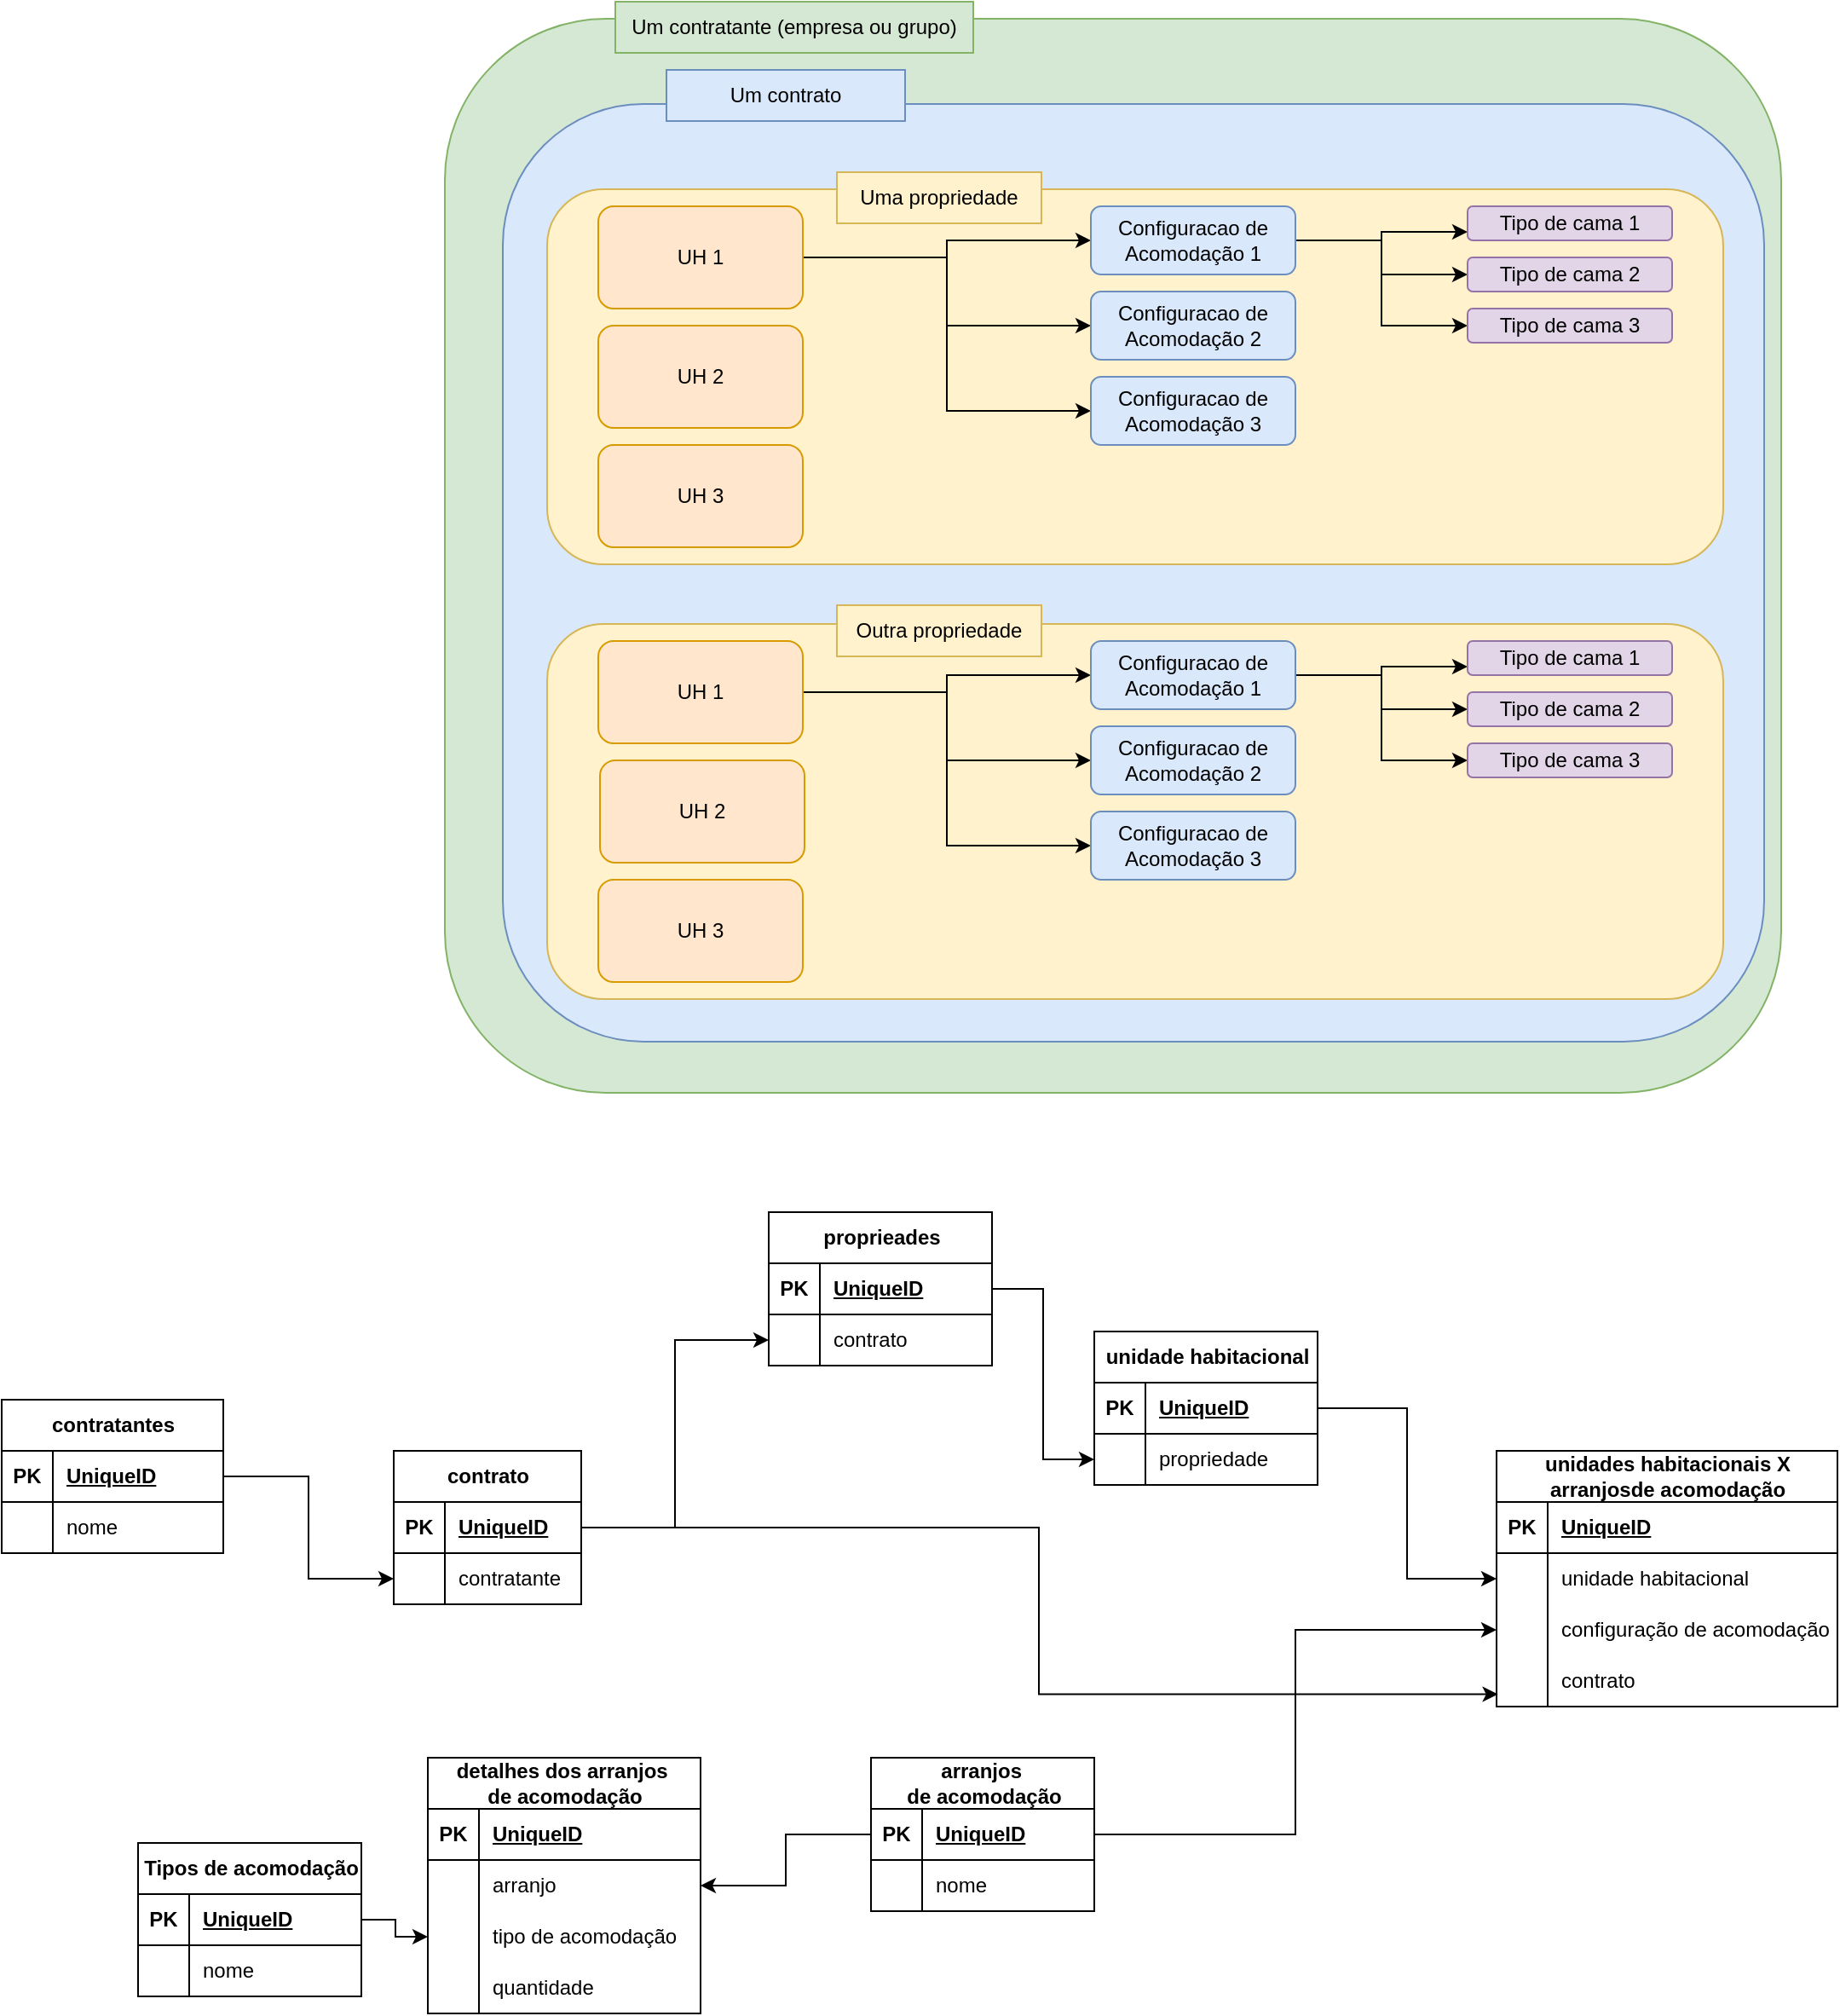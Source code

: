 <mxfile version="24.7.8">
  <diagram name="Página-1" id="bzNBxCzF1qFJ-Q7jRz6z">
    <mxGraphModel dx="2117" dy="691" grid="1" gridSize="10" guides="1" tooltips="1" connect="1" arrows="1" fold="1" page="1" pageScale="1" pageWidth="827" pageHeight="1169" math="0" shadow="0">
      <root>
        <mxCell id="0" />
        <mxCell id="1" parent="0" />
        <mxCell id="Z4XfltfonYbvwZVMahgY-47" value="" style="rounded=1;whiteSpace=wrap;html=1;fillColor=#d5e8d4;strokeColor=#82b366;" parent="1" vertex="1">
          <mxGeometry x="30" y="70" width="784" height="630" as="geometry" />
        </mxCell>
        <mxCell id="Z4XfltfonYbvwZVMahgY-44" value="" style="rounded=1;whiteSpace=wrap;html=1;fillColor=#dae8fc;strokeColor=#6c8ebf;" parent="1" vertex="1">
          <mxGeometry x="64" y="120" width="740" height="550" as="geometry" />
        </mxCell>
        <mxCell id="Z4XfltfonYbvwZVMahgY-8" value="" style="rounded=1;whiteSpace=wrap;html=1;fillColor=#fff2cc;strokeColor=#d6b656;" parent="1" vertex="1">
          <mxGeometry x="90" y="170" width="690" height="220" as="geometry" />
        </mxCell>
        <mxCell id="Z4XfltfonYbvwZVMahgY-5" value="Uma propriedade" style="text;html=1;align=center;verticalAlign=middle;whiteSpace=wrap;rounded=0;fillColor=#fff2cc;strokeColor=#d6b656;" parent="1" vertex="1">
          <mxGeometry x="260" y="160" width="120" height="30" as="geometry" />
        </mxCell>
        <mxCell id="Z4XfltfonYbvwZVMahgY-15" style="edgeStyle=orthogonalEdgeStyle;rounded=0;orthogonalLoop=1;jettySize=auto;html=1;" parent="1" source="Z4XfltfonYbvwZVMahgY-9" target="Z4XfltfonYbvwZVMahgY-12" edge="1">
          <mxGeometry relative="1" as="geometry" />
        </mxCell>
        <mxCell id="Z4XfltfonYbvwZVMahgY-17" style="edgeStyle=orthogonalEdgeStyle;rounded=0;orthogonalLoop=1;jettySize=auto;html=1;entryX=0;entryY=0.5;entryDx=0;entryDy=0;" parent="1" source="Z4XfltfonYbvwZVMahgY-9" target="Z4XfltfonYbvwZVMahgY-14" edge="1">
          <mxGeometry relative="1" as="geometry" />
        </mxCell>
        <mxCell id="Z4XfltfonYbvwZVMahgY-18" style="edgeStyle=orthogonalEdgeStyle;rounded=0;orthogonalLoop=1;jettySize=auto;html=1;entryX=0;entryY=0.5;entryDx=0;entryDy=0;" parent="1" source="Z4XfltfonYbvwZVMahgY-9" target="Z4XfltfonYbvwZVMahgY-13" edge="1">
          <mxGeometry relative="1" as="geometry" />
        </mxCell>
        <mxCell id="Z4XfltfonYbvwZVMahgY-9" value="UH 1" style="rounded=1;whiteSpace=wrap;html=1;fillColor=#ffe6cc;strokeColor=#d79b00;" parent="1" vertex="1">
          <mxGeometry x="120" y="180" width="120" height="60" as="geometry" />
        </mxCell>
        <mxCell id="Z4XfltfonYbvwZVMahgY-10" value="UH 2" style="rounded=1;whiteSpace=wrap;html=1;fillColor=#ffe6cc;strokeColor=#d79b00;" parent="1" vertex="1">
          <mxGeometry x="120" y="250" width="120" height="60" as="geometry" />
        </mxCell>
        <mxCell id="Z4XfltfonYbvwZVMahgY-11" value="UH 3" style="rounded=1;whiteSpace=wrap;html=1;fillColor=#ffe6cc;strokeColor=#d79b00;" parent="1" vertex="1">
          <mxGeometry x="120" y="320" width="120" height="60" as="geometry" />
        </mxCell>
        <mxCell id="Z4XfltfonYbvwZVMahgY-23" style="edgeStyle=orthogonalEdgeStyle;rounded=0;orthogonalLoop=1;jettySize=auto;html=1;entryX=0;entryY=0.75;entryDx=0;entryDy=0;" parent="1" source="Z4XfltfonYbvwZVMahgY-12" target="Z4XfltfonYbvwZVMahgY-19" edge="1">
          <mxGeometry relative="1" as="geometry" />
        </mxCell>
        <mxCell id="Z4XfltfonYbvwZVMahgY-24" style="edgeStyle=orthogonalEdgeStyle;rounded=0;orthogonalLoop=1;jettySize=auto;html=1;" parent="1" source="Z4XfltfonYbvwZVMahgY-12" target="Z4XfltfonYbvwZVMahgY-20" edge="1">
          <mxGeometry relative="1" as="geometry" />
        </mxCell>
        <mxCell id="Z4XfltfonYbvwZVMahgY-25" style="edgeStyle=orthogonalEdgeStyle;rounded=0;orthogonalLoop=1;jettySize=auto;html=1;entryX=0;entryY=0.5;entryDx=0;entryDy=0;" parent="1" source="Z4XfltfonYbvwZVMahgY-12" target="Z4XfltfonYbvwZVMahgY-21" edge="1">
          <mxGeometry relative="1" as="geometry" />
        </mxCell>
        <mxCell id="Z4XfltfonYbvwZVMahgY-12" value="Configuracao de Acomodação 1" style="rounded=1;whiteSpace=wrap;html=1;fillColor=#dae8fc;strokeColor=#6c8ebf;" parent="1" vertex="1">
          <mxGeometry x="409" y="180" width="120" height="40" as="geometry" />
        </mxCell>
        <mxCell id="Z4XfltfonYbvwZVMahgY-13" value="Configuracao de Acomodação 2" style="rounded=1;whiteSpace=wrap;html=1;fillColor=#dae8fc;strokeColor=#6c8ebf;" parent="1" vertex="1">
          <mxGeometry x="409" y="230" width="120" height="40" as="geometry" />
        </mxCell>
        <mxCell id="Z4XfltfonYbvwZVMahgY-14" value="Configuracao de Acomodação 3" style="rounded=1;whiteSpace=wrap;html=1;fillColor=#dae8fc;strokeColor=#6c8ebf;" parent="1" vertex="1">
          <mxGeometry x="409" y="280" width="120" height="40" as="geometry" />
        </mxCell>
        <mxCell id="Z4XfltfonYbvwZVMahgY-19" value="Tipo de cama 1" style="rounded=1;whiteSpace=wrap;html=1;fillColor=#e1d5e7;strokeColor=#9673a6;" parent="1" vertex="1">
          <mxGeometry x="630" y="180" width="120" height="20" as="geometry" />
        </mxCell>
        <mxCell id="Z4XfltfonYbvwZVMahgY-20" value="Tipo de cama 2" style="rounded=1;whiteSpace=wrap;html=1;fillColor=#e1d5e7;strokeColor=#9673a6;" parent="1" vertex="1">
          <mxGeometry x="630" y="210" width="120" height="20" as="geometry" />
        </mxCell>
        <mxCell id="Z4XfltfonYbvwZVMahgY-21" value="Tipo de cama 3" style="rounded=1;whiteSpace=wrap;html=1;fillColor=#e1d5e7;strokeColor=#9673a6;" parent="1" vertex="1">
          <mxGeometry x="630" y="240" width="120" height="20" as="geometry" />
        </mxCell>
        <mxCell id="Z4XfltfonYbvwZVMahgY-27" value="" style="rounded=1;whiteSpace=wrap;html=1;fillColor=#fff2cc;strokeColor=#d6b656;" parent="1" vertex="1">
          <mxGeometry x="90" y="425" width="690" height="220" as="geometry" />
        </mxCell>
        <mxCell id="Z4XfltfonYbvwZVMahgY-28" style="edgeStyle=orthogonalEdgeStyle;rounded=0;orthogonalLoop=1;jettySize=auto;html=1;" parent="1" source="Z4XfltfonYbvwZVMahgY-31" target="Z4XfltfonYbvwZVMahgY-37" edge="1">
          <mxGeometry relative="1" as="geometry" />
        </mxCell>
        <mxCell id="Z4XfltfonYbvwZVMahgY-29" style="edgeStyle=orthogonalEdgeStyle;rounded=0;orthogonalLoop=1;jettySize=auto;html=1;entryX=0;entryY=0.5;entryDx=0;entryDy=0;" parent="1" source="Z4XfltfonYbvwZVMahgY-31" target="Z4XfltfonYbvwZVMahgY-39" edge="1">
          <mxGeometry relative="1" as="geometry" />
        </mxCell>
        <mxCell id="Z4XfltfonYbvwZVMahgY-30" style="edgeStyle=orthogonalEdgeStyle;rounded=0;orthogonalLoop=1;jettySize=auto;html=1;entryX=0;entryY=0.5;entryDx=0;entryDy=0;" parent="1" source="Z4XfltfonYbvwZVMahgY-31" target="Z4XfltfonYbvwZVMahgY-38" edge="1">
          <mxGeometry relative="1" as="geometry" />
        </mxCell>
        <mxCell id="Z4XfltfonYbvwZVMahgY-31" value="UH 1" style="rounded=1;whiteSpace=wrap;html=1;fillColor=#ffe6cc;strokeColor=#d79b00;" parent="1" vertex="1">
          <mxGeometry x="120" y="435" width="120" height="60" as="geometry" />
        </mxCell>
        <mxCell id="Z4XfltfonYbvwZVMahgY-32" value="UH 2" style="rounded=1;whiteSpace=wrap;html=1;fillColor=#ffe6cc;strokeColor=#d79b00;" parent="1" vertex="1">
          <mxGeometry x="121" y="505" width="120" height="60" as="geometry" />
        </mxCell>
        <mxCell id="Z4XfltfonYbvwZVMahgY-33" value="UH 3" style="rounded=1;whiteSpace=wrap;html=1;fillColor=#ffe6cc;strokeColor=#d79b00;" parent="1" vertex="1">
          <mxGeometry x="120" y="575" width="120" height="60" as="geometry" />
        </mxCell>
        <mxCell id="Z4XfltfonYbvwZVMahgY-34" style="edgeStyle=orthogonalEdgeStyle;rounded=0;orthogonalLoop=1;jettySize=auto;html=1;entryX=0;entryY=0.75;entryDx=0;entryDy=0;" parent="1" source="Z4XfltfonYbvwZVMahgY-37" target="Z4XfltfonYbvwZVMahgY-40" edge="1">
          <mxGeometry relative="1" as="geometry" />
        </mxCell>
        <mxCell id="Z4XfltfonYbvwZVMahgY-35" style="edgeStyle=orthogonalEdgeStyle;rounded=0;orthogonalLoop=1;jettySize=auto;html=1;" parent="1" source="Z4XfltfonYbvwZVMahgY-37" target="Z4XfltfonYbvwZVMahgY-41" edge="1">
          <mxGeometry relative="1" as="geometry" />
        </mxCell>
        <mxCell id="Z4XfltfonYbvwZVMahgY-36" style="edgeStyle=orthogonalEdgeStyle;rounded=0;orthogonalLoop=1;jettySize=auto;html=1;entryX=0;entryY=0.5;entryDx=0;entryDy=0;" parent="1" source="Z4XfltfonYbvwZVMahgY-37" target="Z4XfltfonYbvwZVMahgY-42" edge="1">
          <mxGeometry relative="1" as="geometry" />
        </mxCell>
        <mxCell id="Z4XfltfonYbvwZVMahgY-37" value="Configuracao de Acomodação 1" style="rounded=1;whiteSpace=wrap;html=1;fillColor=#dae8fc;strokeColor=#6c8ebf;" parent="1" vertex="1">
          <mxGeometry x="409" y="435" width="120" height="40" as="geometry" />
        </mxCell>
        <mxCell id="Z4XfltfonYbvwZVMahgY-38" value="Configuracao de Acomodação 2" style="rounded=1;whiteSpace=wrap;html=1;fillColor=#dae8fc;strokeColor=#6c8ebf;" parent="1" vertex="1">
          <mxGeometry x="409" y="485" width="120" height="40" as="geometry" />
        </mxCell>
        <mxCell id="Z4XfltfonYbvwZVMahgY-39" value="Configuracao de Acomodação 3" style="rounded=1;whiteSpace=wrap;html=1;fillColor=#dae8fc;strokeColor=#6c8ebf;" parent="1" vertex="1">
          <mxGeometry x="409" y="535" width="120" height="40" as="geometry" />
        </mxCell>
        <mxCell id="Z4XfltfonYbvwZVMahgY-40" value="Tipo de cama 1" style="rounded=1;whiteSpace=wrap;html=1;fillColor=#e1d5e7;strokeColor=#9673a6;" parent="1" vertex="1">
          <mxGeometry x="630" y="435" width="120" height="20" as="geometry" />
        </mxCell>
        <mxCell id="Z4XfltfonYbvwZVMahgY-41" value="Tipo de cama 2" style="rounded=1;whiteSpace=wrap;html=1;fillColor=#e1d5e7;strokeColor=#9673a6;" parent="1" vertex="1">
          <mxGeometry x="630" y="465" width="120" height="20" as="geometry" />
        </mxCell>
        <mxCell id="Z4XfltfonYbvwZVMahgY-42" value="Tipo de cama 3" style="rounded=1;whiteSpace=wrap;html=1;fillColor=#e1d5e7;strokeColor=#9673a6;" parent="1" vertex="1">
          <mxGeometry x="630" y="495" width="120" height="20" as="geometry" />
        </mxCell>
        <mxCell id="Z4XfltfonYbvwZVMahgY-43" value="Outra propriedade" style="text;html=1;align=center;verticalAlign=middle;whiteSpace=wrap;rounded=0;fillColor=#fff2cc;strokeColor=#d6b656;" parent="1" vertex="1">
          <mxGeometry x="260" y="414" width="120" height="30" as="geometry" />
        </mxCell>
        <mxCell id="Z4XfltfonYbvwZVMahgY-45" value="Um contrato" style="text;html=1;align=center;verticalAlign=middle;whiteSpace=wrap;rounded=0;fillColor=#dae8fc;strokeColor=#6c8ebf;" parent="1" vertex="1">
          <mxGeometry x="160" y="100" width="140" height="30" as="geometry" />
        </mxCell>
        <mxCell id="Z4XfltfonYbvwZVMahgY-48" value="Um contratante (empresa ou grupo)" style="text;html=1;align=center;verticalAlign=middle;whiteSpace=wrap;rounded=0;fillColor=#d5e8d4;strokeColor=#82b366;" parent="1" vertex="1">
          <mxGeometry x="130" y="60" width="210" height="30" as="geometry" />
        </mxCell>
        <mxCell id="Z4XfltfonYbvwZVMahgY-49" value="contratantes" style="shape=table;startSize=30;container=1;collapsible=1;childLayout=tableLayout;fixedRows=1;rowLines=0;fontStyle=1;align=center;resizeLast=1;html=1;" parent="1" vertex="1">
          <mxGeometry x="-230" y="880" width="130" height="90" as="geometry" />
        </mxCell>
        <mxCell id="Z4XfltfonYbvwZVMahgY-50" value="" style="shape=tableRow;horizontal=0;startSize=0;swimlaneHead=0;swimlaneBody=0;fillColor=none;collapsible=0;dropTarget=0;points=[[0,0.5],[1,0.5]];portConstraint=eastwest;top=0;left=0;right=0;bottom=1;" parent="Z4XfltfonYbvwZVMahgY-49" vertex="1">
          <mxGeometry y="30" width="130" height="30" as="geometry" />
        </mxCell>
        <mxCell id="Z4XfltfonYbvwZVMahgY-51" value="PK" style="shape=partialRectangle;connectable=0;fillColor=none;top=0;left=0;bottom=0;right=0;fontStyle=1;overflow=hidden;whiteSpace=wrap;html=1;" parent="Z4XfltfonYbvwZVMahgY-50" vertex="1">
          <mxGeometry width="30" height="30" as="geometry">
            <mxRectangle width="30" height="30" as="alternateBounds" />
          </mxGeometry>
        </mxCell>
        <mxCell id="Z4XfltfonYbvwZVMahgY-52" value="UniqueID" style="shape=partialRectangle;connectable=0;fillColor=none;top=0;left=0;bottom=0;right=0;align=left;spacingLeft=6;fontStyle=5;overflow=hidden;whiteSpace=wrap;html=1;" parent="Z4XfltfonYbvwZVMahgY-50" vertex="1">
          <mxGeometry x="30" width="100" height="30" as="geometry">
            <mxRectangle width="100" height="30" as="alternateBounds" />
          </mxGeometry>
        </mxCell>
        <mxCell id="Z4XfltfonYbvwZVMahgY-53" value="" style="shape=tableRow;horizontal=0;startSize=0;swimlaneHead=0;swimlaneBody=0;fillColor=none;collapsible=0;dropTarget=0;points=[[0,0.5],[1,0.5]];portConstraint=eastwest;top=0;left=0;right=0;bottom=0;" parent="Z4XfltfonYbvwZVMahgY-49" vertex="1">
          <mxGeometry y="60" width="130" height="30" as="geometry" />
        </mxCell>
        <mxCell id="Z4XfltfonYbvwZVMahgY-54" value="" style="shape=partialRectangle;connectable=0;fillColor=none;top=0;left=0;bottom=0;right=0;editable=1;overflow=hidden;whiteSpace=wrap;html=1;" parent="Z4XfltfonYbvwZVMahgY-53" vertex="1">
          <mxGeometry width="30" height="30" as="geometry">
            <mxRectangle width="30" height="30" as="alternateBounds" />
          </mxGeometry>
        </mxCell>
        <mxCell id="Z4XfltfonYbvwZVMahgY-55" value="nome" style="shape=partialRectangle;connectable=0;fillColor=none;top=0;left=0;bottom=0;right=0;align=left;spacingLeft=6;overflow=hidden;whiteSpace=wrap;html=1;" parent="Z4XfltfonYbvwZVMahgY-53" vertex="1">
          <mxGeometry x="30" width="100" height="30" as="geometry">
            <mxRectangle width="100" height="30" as="alternateBounds" />
          </mxGeometry>
        </mxCell>
        <mxCell id="Z4XfltfonYbvwZVMahgY-62" value="contrato" style="shape=table;startSize=30;container=1;collapsible=1;childLayout=tableLayout;fixedRows=1;rowLines=0;fontStyle=1;align=center;resizeLast=1;html=1;" parent="1" vertex="1">
          <mxGeometry y="910" width="110" height="90" as="geometry" />
        </mxCell>
        <mxCell id="Z4XfltfonYbvwZVMahgY-63" value="" style="shape=tableRow;horizontal=0;startSize=0;swimlaneHead=0;swimlaneBody=0;fillColor=none;collapsible=0;dropTarget=0;points=[[0,0.5],[1,0.5]];portConstraint=eastwest;top=0;left=0;right=0;bottom=1;" parent="Z4XfltfonYbvwZVMahgY-62" vertex="1">
          <mxGeometry y="30" width="110" height="30" as="geometry" />
        </mxCell>
        <mxCell id="Z4XfltfonYbvwZVMahgY-64" value="PK" style="shape=partialRectangle;connectable=0;fillColor=none;top=0;left=0;bottom=0;right=0;fontStyle=1;overflow=hidden;whiteSpace=wrap;html=1;" parent="Z4XfltfonYbvwZVMahgY-63" vertex="1">
          <mxGeometry width="30" height="30" as="geometry">
            <mxRectangle width="30" height="30" as="alternateBounds" />
          </mxGeometry>
        </mxCell>
        <mxCell id="Z4XfltfonYbvwZVMahgY-65" value="UniqueID" style="shape=partialRectangle;connectable=0;fillColor=none;top=0;left=0;bottom=0;right=0;align=left;spacingLeft=6;fontStyle=5;overflow=hidden;whiteSpace=wrap;html=1;" parent="Z4XfltfonYbvwZVMahgY-63" vertex="1">
          <mxGeometry x="30" width="80" height="30" as="geometry">
            <mxRectangle width="80" height="30" as="alternateBounds" />
          </mxGeometry>
        </mxCell>
        <mxCell id="Z4XfltfonYbvwZVMahgY-66" value="" style="shape=tableRow;horizontal=0;startSize=0;swimlaneHead=0;swimlaneBody=0;fillColor=none;collapsible=0;dropTarget=0;points=[[0,0.5],[1,0.5]];portConstraint=eastwest;top=0;left=0;right=0;bottom=0;" parent="Z4XfltfonYbvwZVMahgY-62" vertex="1">
          <mxGeometry y="60" width="110" height="30" as="geometry" />
        </mxCell>
        <mxCell id="Z4XfltfonYbvwZVMahgY-67" value="" style="shape=partialRectangle;connectable=0;fillColor=none;top=0;left=0;bottom=0;right=0;editable=1;overflow=hidden;whiteSpace=wrap;html=1;" parent="Z4XfltfonYbvwZVMahgY-66" vertex="1">
          <mxGeometry width="30" height="30" as="geometry">
            <mxRectangle width="30" height="30" as="alternateBounds" />
          </mxGeometry>
        </mxCell>
        <mxCell id="Z4XfltfonYbvwZVMahgY-68" value="contratante" style="shape=partialRectangle;connectable=0;fillColor=none;top=0;left=0;bottom=0;right=0;align=left;spacingLeft=6;overflow=hidden;whiteSpace=wrap;html=1;" parent="Z4XfltfonYbvwZVMahgY-66" vertex="1">
          <mxGeometry x="30" width="80" height="30" as="geometry">
            <mxRectangle width="80" height="30" as="alternateBounds" />
          </mxGeometry>
        </mxCell>
        <mxCell id="Z4XfltfonYbvwZVMahgY-69" style="edgeStyle=orthogonalEdgeStyle;rounded=0;orthogonalLoop=1;jettySize=auto;html=1;" parent="1" source="Z4XfltfonYbvwZVMahgY-50" target="Z4XfltfonYbvwZVMahgY-66" edge="1">
          <mxGeometry relative="1" as="geometry" />
        </mxCell>
        <mxCell id="Z4XfltfonYbvwZVMahgY-70" value="unidade habitacional" style="shape=table;startSize=30;container=1;collapsible=1;childLayout=tableLayout;fixedRows=1;rowLines=0;fontStyle=1;align=center;resizeLast=1;html=1;" parent="1" vertex="1">
          <mxGeometry x="411" y="840" width="131" height="90" as="geometry" />
        </mxCell>
        <mxCell id="Z4XfltfonYbvwZVMahgY-71" value="" style="shape=tableRow;horizontal=0;startSize=0;swimlaneHead=0;swimlaneBody=0;fillColor=none;collapsible=0;dropTarget=0;points=[[0,0.5],[1,0.5]];portConstraint=eastwest;top=0;left=0;right=0;bottom=1;" parent="Z4XfltfonYbvwZVMahgY-70" vertex="1">
          <mxGeometry y="30" width="131" height="30" as="geometry" />
        </mxCell>
        <mxCell id="Z4XfltfonYbvwZVMahgY-72" value="PK" style="shape=partialRectangle;connectable=0;fillColor=none;top=0;left=0;bottom=0;right=0;fontStyle=1;overflow=hidden;whiteSpace=wrap;html=1;" parent="Z4XfltfonYbvwZVMahgY-71" vertex="1">
          <mxGeometry width="30" height="30" as="geometry">
            <mxRectangle width="30" height="30" as="alternateBounds" />
          </mxGeometry>
        </mxCell>
        <mxCell id="Z4XfltfonYbvwZVMahgY-73" value="UniqueID" style="shape=partialRectangle;connectable=0;fillColor=none;top=0;left=0;bottom=0;right=0;align=left;spacingLeft=6;fontStyle=5;overflow=hidden;whiteSpace=wrap;html=1;" parent="Z4XfltfonYbvwZVMahgY-71" vertex="1">
          <mxGeometry x="30" width="101" height="30" as="geometry">
            <mxRectangle width="101" height="30" as="alternateBounds" />
          </mxGeometry>
        </mxCell>
        <mxCell id="Z4XfltfonYbvwZVMahgY-74" value="" style="shape=tableRow;horizontal=0;startSize=0;swimlaneHead=0;swimlaneBody=0;fillColor=none;collapsible=0;dropTarget=0;points=[[0,0.5],[1,0.5]];portConstraint=eastwest;top=0;left=0;right=0;bottom=0;" parent="Z4XfltfonYbvwZVMahgY-70" vertex="1">
          <mxGeometry y="60" width="131" height="30" as="geometry" />
        </mxCell>
        <mxCell id="Z4XfltfonYbvwZVMahgY-75" value="" style="shape=partialRectangle;connectable=0;fillColor=none;top=0;left=0;bottom=0;right=0;editable=1;overflow=hidden;whiteSpace=wrap;html=1;" parent="Z4XfltfonYbvwZVMahgY-74" vertex="1">
          <mxGeometry width="30" height="30" as="geometry">
            <mxRectangle width="30" height="30" as="alternateBounds" />
          </mxGeometry>
        </mxCell>
        <mxCell id="Z4XfltfonYbvwZVMahgY-76" value="propriedade" style="shape=partialRectangle;connectable=0;fillColor=none;top=0;left=0;bottom=0;right=0;align=left;spacingLeft=6;overflow=hidden;whiteSpace=wrap;html=1;" parent="Z4XfltfonYbvwZVMahgY-74" vertex="1">
          <mxGeometry x="30" width="101" height="30" as="geometry">
            <mxRectangle width="101" height="30" as="alternateBounds" />
          </mxGeometry>
        </mxCell>
        <mxCell id="Z4XfltfonYbvwZVMahgY-78" value="arranjos&amp;nbsp;&lt;div&gt;de acomodação&lt;/div&gt;" style="shape=table;startSize=30;container=1;collapsible=1;childLayout=tableLayout;fixedRows=1;rowLines=0;fontStyle=1;align=center;resizeLast=1;html=1;" parent="1" vertex="1">
          <mxGeometry x="280" y="1090" width="131" height="90" as="geometry" />
        </mxCell>
        <mxCell id="Z4XfltfonYbvwZVMahgY-79" value="" style="shape=tableRow;horizontal=0;startSize=0;swimlaneHead=0;swimlaneBody=0;fillColor=none;collapsible=0;dropTarget=0;points=[[0,0.5],[1,0.5]];portConstraint=eastwest;top=0;left=0;right=0;bottom=1;" parent="Z4XfltfonYbvwZVMahgY-78" vertex="1">
          <mxGeometry y="30" width="131" height="30" as="geometry" />
        </mxCell>
        <mxCell id="Z4XfltfonYbvwZVMahgY-80" value="PK" style="shape=partialRectangle;connectable=0;fillColor=none;top=0;left=0;bottom=0;right=0;fontStyle=1;overflow=hidden;whiteSpace=wrap;html=1;" parent="Z4XfltfonYbvwZVMahgY-79" vertex="1">
          <mxGeometry width="30" height="30" as="geometry">
            <mxRectangle width="30" height="30" as="alternateBounds" />
          </mxGeometry>
        </mxCell>
        <mxCell id="Z4XfltfonYbvwZVMahgY-81" value="UniqueID" style="shape=partialRectangle;connectable=0;fillColor=none;top=0;left=0;bottom=0;right=0;align=left;spacingLeft=6;fontStyle=5;overflow=hidden;whiteSpace=wrap;html=1;" parent="Z4XfltfonYbvwZVMahgY-79" vertex="1">
          <mxGeometry x="30" width="101" height="30" as="geometry">
            <mxRectangle width="101" height="30" as="alternateBounds" />
          </mxGeometry>
        </mxCell>
        <mxCell id="Z4XfltfonYbvwZVMahgY-82" value="" style="shape=tableRow;horizontal=0;startSize=0;swimlaneHead=0;swimlaneBody=0;fillColor=none;collapsible=0;dropTarget=0;points=[[0,0.5],[1,0.5]];portConstraint=eastwest;top=0;left=0;right=0;bottom=0;" parent="Z4XfltfonYbvwZVMahgY-78" vertex="1">
          <mxGeometry y="60" width="131" height="30" as="geometry" />
        </mxCell>
        <mxCell id="Z4XfltfonYbvwZVMahgY-83" value="" style="shape=partialRectangle;connectable=0;fillColor=none;top=0;left=0;bottom=0;right=0;editable=1;overflow=hidden;whiteSpace=wrap;html=1;" parent="Z4XfltfonYbvwZVMahgY-82" vertex="1">
          <mxGeometry width="30" height="30" as="geometry">
            <mxRectangle width="30" height="30" as="alternateBounds" />
          </mxGeometry>
        </mxCell>
        <mxCell id="Z4XfltfonYbvwZVMahgY-84" value="nome" style="shape=partialRectangle;connectable=0;fillColor=none;top=0;left=0;bottom=0;right=0;align=left;spacingLeft=6;overflow=hidden;whiteSpace=wrap;html=1;" parent="Z4XfltfonYbvwZVMahgY-82" vertex="1">
          <mxGeometry x="30" width="101" height="30" as="geometry">
            <mxRectangle width="101" height="30" as="alternateBounds" />
          </mxGeometry>
        </mxCell>
        <mxCell id="Z4XfltfonYbvwZVMahgY-93" value="unidades habitacionais X&lt;div&gt;arranjosde acomodação&lt;/div&gt;" style="shape=table;startSize=30;container=1;collapsible=1;childLayout=tableLayout;fixedRows=1;rowLines=0;fontStyle=1;align=center;resizeLast=1;html=1;" parent="1" vertex="1">
          <mxGeometry x="647" y="910" width="200" height="150" as="geometry" />
        </mxCell>
        <mxCell id="Z4XfltfonYbvwZVMahgY-94" value="" style="shape=tableRow;horizontal=0;startSize=0;swimlaneHead=0;swimlaneBody=0;fillColor=none;collapsible=0;dropTarget=0;points=[[0,0.5],[1,0.5]];portConstraint=eastwest;top=0;left=0;right=0;bottom=1;" parent="Z4XfltfonYbvwZVMahgY-93" vertex="1">
          <mxGeometry y="30" width="200" height="30" as="geometry" />
        </mxCell>
        <mxCell id="Z4XfltfonYbvwZVMahgY-95" value="PK" style="shape=partialRectangle;connectable=0;fillColor=none;top=0;left=0;bottom=0;right=0;fontStyle=1;overflow=hidden;whiteSpace=wrap;html=1;" parent="Z4XfltfonYbvwZVMahgY-94" vertex="1">
          <mxGeometry width="30" height="30" as="geometry">
            <mxRectangle width="30" height="30" as="alternateBounds" />
          </mxGeometry>
        </mxCell>
        <mxCell id="Z4XfltfonYbvwZVMahgY-96" value="UniqueID" style="shape=partialRectangle;connectable=0;fillColor=none;top=0;left=0;bottom=0;right=0;align=left;spacingLeft=6;fontStyle=5;overflow=hidden;whiteSpace=wrap;html=1;" parent="Z4XfltfonYbvwZVMahgY-94" vertex="1">
          <mxGeometry x="30" width="170" height="30" as="geometry">
            <mxRectangle width="170" height="30" as="alternateBounds" />
          </mxGeometry>
        </mxCell>
        <mxCell id="Z4XfltfonYbvwZVMahgY-97" value="" style="shape=tableRow;horizontal=0;startSize=0;swimlaneHead=0;swimlaneBody=0;fillColor=none;collapsible=0;dropTarget=0;points=[[0,0.5],[1,0.5]];portConstraint=eastwest;top=0;left=0;right=0;bottom=0;" parent="Z4XfltfonYbvwZVMahgY-93" vertex="1">
          <mxGeometry y="60" width="200" height="30" as="geometry" />
        </mxCell>
        <mxCell id="Z4XfltfonYbvwZVMahgY-98" value="" style="shape=partialRectangle;connectable=0;fillColor=none;top=0;left=0;bottom=0;right=0;editable=1;overflow=hidden;whiteSpace=wrap;html=1;" parent="Z4XfltfonYbvwZVMahgY-97" vertex="1">
          <mxGeometry width="30" height="30" as="geometry">
            <mxRectangle width="30" height="30" as="alternateBounds" />
          </mxGeometry>
        </mxCell>
        <mxCell id="Z4XfltfonYbvwZVMahgY-99" value="unidade habitacional" style="shape=partialRectangle;connectable=0;fillColor=none;top=0;left=0;bottom=0;right=0;align=left;spacingLeft=6;overflow=hidden;whiteSpace=wrap;html=1;" parent="Z4XfltfonYbvwZVMahgY-97" vertex="1">
          <mxGeometry x="30" width="170" height="30" as="geometry">
            <mxRectangle width="170" height="30" as="alternateBounds" />
          </mxGeometry>
        </mxCell>
        <mxCell id="Z4XfltfonYbvwZVMahgY-100" value="" style="shape=tableRow;horizontal=0;startSize=0;swimlaneHead=0;swimlaneBody=0;fillColor=none;collapsible=0;dropTarget=0;points=[[0,0.5],[1,0.5]];portConstraint=eastwest;top=0;left=0;right=0;bottom=0;" parent="Z4XfltfonYbvwZVMahgY-93" vertex="1">
          <mxGeometry y="90" width="200" height="30" as="geometry" />
        </mxCell>
        <mxCell id="Z4XfltfonYbvwZVMahgY-101" value="" style="shape=partialRectangle;connectable=0;fillColor=none;top=0;left=0;bottom=0;right=0;editable=1;overflow=hidden;whiteSpace=wrap;html=1;" parent="Z4XfltfonYbvwZVMahgY-100" vertex="1">
          <mxGeometry width="30" height="30" as="geometry">
            <mxRectangle width="30" height="30" as="alternateBounds" />
          </mxGeometry>
        </mxCell>
        <mxCell id="Z4XfltfonYbvwZVMahgY-102" value="configuração de acomodação" style="shape=partialRectangle;connectable=0;fillColor=none;top=0;left=0;bottom=0;right=0;align=left;spacingLeft=6;overflow=hidden;whiteSpace=wrap;html=1;" parent="Z4XfltfonYbvwZVMahgY-100" vertex="1">
          <mxGeometry x="30" width="170" height="30" as="geometry">
            <mxRectangle width="170" height="30" as="alternateBounds" />
          </mxGeometry>
        </mxCell>
        <mxCell id="Z4XfltfonYbvwZVMahgY-103" value="" style="shape=tableRow;horizontal=0;startSize=0;swimlaneHead=0;swimlaneBody=0;fillColor=none;collapsible=0;dropTarget=0;points=[[0,0.5],[1,0.5]];portConstraint=eastwest;top=0;left=0;right=0;bottom=0;" parent="Z4XfltfonYbvwZVMahgY-93" vertex="1">
          <mxGeometry y="120" width="200" height="30" as="geometry" />
        </mxCell>
        <mxCell id="Z4XfltfonYbvwZVMahgY-104" value="" style="shape=partialRectangle;connectable=0;fillColor=none;top=0;left=0;bottom=0;right=0;editable=1;overflow=hidden;whiteSpace=wrap;html=1;" parent="Z4XfltfonYbvwZVMahgY-103" vertex="1">
          <mxGeometry width="30" height="30" as="geometry">
            <mxRectangle width="30" height="30" as="alternateBounds" />
          </mxGeometry>
        </mxCell>
        <mxCell id="Z4XfltfonYbvwZVMahgY-105" value="contrato" style="shape=partialRectangle;connectable=0;fillColor=none;top=0;left=0;bottom=0;right=0;align=left;spacingLeft=6;overflow=hidden;whiteSpace=wrap;html=1;" parent="Z4XfltfonYbvwZVMahgY-103" vertex="1">
          <mxGeometry x="30" width="170" height="30" as="geometry">
            <mxRectangle width="170" height="30" as="alternateBounds" />
          </mxGeometry>
        </mxCell>
        <mxCell id="Z4XfltfonYbvwZVMahgY-106" style="edgeStyle=orthogonalEdgeStyle;rounded=0;orthogonalLoop=1;jettySize=auto;html=1;" parent="1" source="Z4XfltfonYbvwZVMahgY-71" target="Z4XfltfonYbvwZVMahgY-97" edge="1">
          <mxGeometry relative="1" as="geometry" />
        </mxCell>
        <mxCell id="Z4XfltfonYbvwZVMahgY-108" style="edgeStyle=orthogonalEdgeStyle;rounded=0;orthogonalLoop=1;jettySize=auto;html=1;entryX=0.004;entryY=0.76;entryDx=0;entryDy=0;entryPerimeter=0;" parent="1" source="Z4XfltfonYbvwZVMahgY-63" target="Z4XfltfonYbvwZVMahgY-103" edge="1">
          <mxGeometry relative="1" as="geometry" />
        </mxCell>
        <mxCell id="Z4XfltfonYbvwZVMahgY-110" style="edgeStyle=orthogonalEdgeStyle;rounded=0;orthogonalLoop=1;jettySize=auto;html=1;" parent="1" source="Z4XfltfonYbvwZVMahgY-79" target="Z4XfltfonYbvwZVMahgY-100" edge="1">
          <mxGeometry relative="1" as="geometry" />
        </mxCell>
        <mxCell id="Z4XfltfonYbvwZVMahgY-111" value="detalhes dos arranjos&amp;nbsp;&lt;div&gt;de acomodação&lt;/div&gt;" style="shape=table;startSize=30;container=1;collapsible=1;childLayout=tableLayout;fixedRows=1;rowLines=0;fontStyle=1;align=center;resizeLast=1;html=1;" parent="1" vertex="1">
          <mxGeometry x="20" y="1090" width="160" height="150" as="geometry" />
        </mxCell>
        <mxCell id="Z4XfltfonYbvwZVMahgY-112" value="" style="shape=tableRow;horizontal=0;startSize=0;swimlaneHead=0;swimlaneBody=0;fillColor=none;collapsible=0;dropTarget=0;points=[[0,0.5],[1,0.5]];portConstraint=eastwest;top=0;left=0;right=0;bottom=1;" parent="Z4XfltfonYbvwZVMahgY-111" vertex="1">
          <mxGeometry y="30" width="160" height="30" as="geometry" />
        </mxCell>
        <mxCell id="Z4XfltfonYbvwZVMahgY-113" value="PK" style="shape=partialRectangle;connectable=0;fillColor=none;top=0;left=0;bottom=0;right=0;fontStyle=1;overflow=hidden;whiteSpace=wrap;html=1;" parent="Z4XfltfonYbvwZVMahgY-112" vertex="1">
          <mxGeometry width="30" height="30" as="geometry">
            <mxRectangle width="30" height="30" as="alternateBounds" />
          </mxGeometry>
        </mxCell>
        <mxCell id="Z4XfltfonYbvwZVMahgY-114" value="UniqueID" style="shape=partialRectangle;connectable=0;fillColor=none;top=0;left=0;bottom=0;right=0;align=left;spacingLeft=6;fontStyle=5;overflow=hidden;whiteSpace=wrap;html=1;" parent="Z4XfltfonYbvwZVMahgY-112" vertex="1">
          <mxGeometry x="30" width="130" height="30" as="geometry">
            <mxRectangle width="130" height="30" as="alternateBounds" />
          </mxGeometry>
        </mxCell>
        <mxCell id="Z4XfltfonYbvwZVMahgY-115" value="" style="shape=tableRow;horizontal=0;startSize=0;swimlaneHead=0;swimlaneBody=0;fillColor=none;collapsible=0;dropTarget=0;points=[[0,0.5],[1,0.5]];portConstraint=eastwest;top=0;left=0;right=0;bottom=0;" parent="Z4XfltfonYbvwZVMahgY-111" vertex="1">
          <mxGeometry y="60" width="160" height="30" as="geometry" />
        </mxCell>
        <mxCell id="Z4XfltfonYbvwZVMahgY-116" value="" style="shape=partialRectangle;connectable=0;fillColor=none;top=0;left=0;bottom=0;right=0;editable=1;overflow=hidden;whiteSpace=wrap;html=1;" parent="Z4XfltfonYbvwZVMahgY-115" vertex="1">
          <mxGeometry width="30" height="30" as="geometry">
            <mxRectangle width="30" height="30" as="alternateBounds" />
          </mxGeometry>
        </mxCell>
        <mxCell id="Z4XfltfonYbvwZVMahgY-117" value="arranjo" style="shape=partialRectangle;connectable=0;fillColor=none;top=0;left=0;bottom=0;right=0;align=left;spacingLeft=6;overflow=hidden;whiteSpace=wrap;html=1;" parent="Z4XfltfonYbvwZVMahgY-115" vertex="1">
          <mxGeometry x="30" width="130" height="30" as="geometry">
            <mxRectangle width="130" height="30" as="alternateBounds" />
          </mxGeometry>
        </mxCell>
        <mxCell id="Z4XfltfonYbvwZVMahgY-119" value="" style="shape=tableRow;horizontal=0;startSize=0;swimlaneHead=0;swimlaneBody=0;fillColor=none;collapsible=0;dropTarget=0;points=[[0,0.5],[1,0.5]];portConstraint=eastwest;top=0;left=0;right=0;bottom=0;" parent="Z4XfltfonYbvwZVMahgY-111" vertex="1">
          <mxGeometry y="90" width="160" height="30" as="geometry" />
        </mxCell>
        <mxCell id="Z4XfltfonYbvwZVMahgY-120" value="" style="shape=partialRectangle;connectable=0;fillColor=none;top=0;left=0;bottom=0;right=0;editable=1;overflow=hidden;whiteSpace=wrap;html=1;" parent="Z4XfltfonYbvwZVMahgY-119" vertex="1">
          <mxGeometry width="30" height="30" as="geometry">
            <mxRectangle width="30" height="30" as="alternateBounds" />
          </mxGeometry>
        </mxCell>
        <mxCell id="Z4XfltfonYbvwZVMahgY-121" value="tipo de acomodação" style="shape=partialRectangle;connectable=0;fillColor=none;top=0;left=0;bottom=0;right=0;align=left;spacingLeft=6;overflow=hidden;whiteSpace=wrap;html=1;" parent="Z4XfltfonYbvwZVMahgY-119" vertex="1">
          <mxGeometry x="30" width="130" height="30" as="geometry">
            <mxRectangle width="130" height="30" as="alternateBounds" />
          </mxGeometry>
        </mxCell>
        <mxCell id="Z4XfltfonYbvwZVMahgY-123" value="" style="shape=tableRow;horizontal=0;startSize=0;swimlaneHead=0;swimlaneBody=0;fillColor=none;collapsible=0;dropTarget=0;points=[[0,0.5],[1,0.5]];portConstraint=eastwest;top=0;left=0;right=0;bottom=0;" parent="Z4XfltfonYbvwZVMahgY-111" vertex="1">
          <mxGeometry y="120" width="160" height="30" as="geometry" />
        </mxCell>
        <mxCell id="Z4XfltfonYbvwZVMahgY-124" value="" style="shape=partialRectangle;connectable=0;fillColor=none;top=0;left=0;bottom=0;right=0;editable=1;overflow=hidden;whiteSpace=wrap;html=1;" parent="Z4XfltfonYbvwZVMahgY-123" vertex="1">
          <mxGeometry width="30" height="30" as="geometry">
            <mxRectangle width="30" height="30" as="alternateBounds" />
          </mxGeometry>
        </mxCell>
        <mxCell id="Z4XfltfonYbvwZVMahgY-125" value="quantidade" style="shape=partialRectangle;connectable=0;fillColor=none;top=0;left=0;bottom=0;right=0;align=left;spacingLeft=6;overflow=hidden;whiteSpace=wrap;html=1;" parent="Z4XfltfonYbvwZVMahgY-123" vertex="1">
          <mxGeometry x="30" width="130" height="30" as="geometry">
            <mxRectangle width="130" height="30" as="alternateBounds" />
          </mxGeometry>
        </mxCell>
        <mxCell id="Z4XfltfonYbvwZVMahgY-122" style="edgeStyle=orthogonalEdgeStyle;rounded=0;orthogonalLoop=1;jettySize=auto;html=1;" parent="1" source="Z4XfltfonYbvwZVMahgY-79" target="Z4XfltfonYbvwZVMahgY-115" edge="1">
          <mxGeometry relative="1" as="geometry" />
        </mxCell>
        <mxCell id="Z4XfltfonYbvwZVMahgY-126" value="Tipos de acomodação" style="shape=table;startSize=30;container=1;collapsible=1;childLayout=tableLayout;fixedRows=1;rowLines=0;fontStyle=1;align=center;resizeLast=1;html=1;" parent="1" vertex="1">
          <mxGeometry x="-150" y="1140" width="131" height="90" as="geometry" />
        </mxCell>
        <mxCell id="Z4XfltfonYbvwZVMahgY-127" value="" style="shape=tableRow;horizontal=0;startSize=0;swimlaneHead=0;swimlaneBody=0;fillColor=none;collapsible=0;dropTarget=0;points=[[0,0.5],[1,0.5]];portConstraint=eastwest;top=0;left=0;right=0;bottom=1;" parent="Z4XfltfonYbvwZVMahgY-126" vertex="1">
          <mxGeometry y="30" width="131" height="30" as="geometry" />
        </mxCell>
        <mxCell id="Z4XfltfonYbvwZVMahgY-128" value="PK" style="shape=partialRectangle;connectable=0;fillColor=none;top=0;left=0;bottom=0;right=0;fontStyle=1;overflow=hidden;whiteSpace=wrap;html=1;" parent="Z4XfltfonYbvwZVMahgY-127" vertex="1">
          <mxGeometry width="30" height="30" as="geometry">
            <mxRectangle width="30" height="30" as="alternateBounds" />
          </mxGeometry>
        </mxCell>
        <mxCell id="Z4XfltfonYbvwZVMahgY-129" value="UniqueID" style="shape=partialRectangle;connectable=0;fillColor=none;top=0;left=0;bottom=0;right=0;align=left;spacingLeft=6;fontStyle=5;overflow=hidden;whiteSpace=wrap;html=1;" parent="Z4XfltfonYbvwZVMahgY-127" vertex="1">
          <mxGeometry x="30" width="101" height="30" as="geometry">
            <mxRectangle width="101" height="30" as="alternateBounds" />
          </mxGeometry>
        </mxCell>
        <mxCell id="Z4XfltfonYbvwZVMahgY-130" value="" style="shape=tableRow;horizontal=0;startSize=0;swimlaneHead=0;swimlaneBody=0;fillColor=none;collapsible=0;dropTarget=0;points=[[0,0.5],[1,0.5]];portConstraint=eastwest;top=0;left=0;right=0;bottom=0;" parent="Z4XfltfonYbvwZVMahgY-126" vertex="1">
          <mxGeometry y="60" width="131" height="30" as="geometry" />
        </mxCell>
        <mxCell id="Z4XfltfonYbvwZVMahgY-131" value="" style="shape=partialRectangle;connectable=0;fillColor=none;top=0;left=0;bottom=0;right=0;editable=1;overflow=hidden;whiteSpace=wrap;html=1;" parent="Z4XfltfonYbvwZVMahgY-130" vertex="1">
          <mxGeometry width="30" height="30" as="geometry">
            <mxRectangle width="30" height="30" as="alternateBounds" />
          </mxGeometry>
        </mxCell>
        <mxCell id="Z4XfltfonYbvwZVMahgY-132" value="nome" style="shape=partialRectangle;connectable=0;fillColor=none;top=0;left=0;bottom=0;right=0;align=left;spacingLeft=6;overflow=hidden;whiteSpace=wrap;html=1;" parent="Z4XfltfonYbvwZVMahgY-130" vertex="1">
          <mxGeometry x="30" width="101" height="30" as="geometry">
            <mxRectangle width="101" height="30" as="alternateBounds" />
          </mxGeometry>
        </mxCell>
        <mxCell id="Z4XfltfonYbvwZVMahgY-133" style="edgeStyle=orthogonalEdgeStyle;rounded=0;orthogonalLoop=1;jettySize=auto;html=1;" parent="1" source="Z4XfltfonYbvwZVMahgY-127" target="Z4XfltfonYbvwZVMahgY-119" edge="1">
          <mxGeometry relative="1" as="geometry" />
        </mxCell>
        <mxCell id="Z4XfltfonYbvwZVMahgY-134" value="proprieades" style="shape=table;startSize=30;container=1;collapsible=1;childLayout=tableLayout;fixedRows=1;rowLines=0;fontStyle=1;align=center;resizeLast=1;html=1;" parent="1" vertex="1">
          <mxGeometry x="220" y="770" width="131" height="90" as="geometry" />
        </mxCell>
        <mxCell id="Z4XfltfonYbvwZVMahgY-135" value="" style="shape=tableRow;horizontal=0;startSize=0;swimlaneHead=0;swimlaneBody=0;fillColor=none;collapsible=0;dropTarget=0;points=[[0,0.5],[1,0.5]];portConstraint=eastwest;top=0;left=0;right=0;bottom=1;" parent="Z4XfltfonYbvwZVMahgY-134" vertex="1">
          <mxGeometry y="30" width="131" height="30" as="geometry" />
        </mxCell>
        <mxCell id="Z4XfltfonYbvwZVMahgY-136" value="PK" style="shape=partialRectangle;connectable=0;fillColor=none;top=0;left=0;bottom=0;right=0;fontStyle=1;overflow=hidden;whiteSpace=wrap;html=1;" parent="Z4XfltfonYbvwZVMahgY-135" vertex="1">
          <mxGeometry width="30" height="30" as="geometry">
            <mxRectangle width="30" height="30" as="alternateBounds" />
          </mxGeometry>
        </mxCell>
        <mxCell id="Z4XfltfonYbvwZVMahgY-137" value="UniqueID" style="shape=partialRectangle;connectable=0;fillColor=none;top=0;left=0;bottom=0;right=0;align=left;spacingLeft=6;fontStyle=5;overflow=hidden;whiteSpace=wrap;html=1;" parent="Z4XfltfonYbvwZVMahgY-135" vertex="1">
          <mxGeometry x="30" width="101" height="30" as="geometry">
            <mxRectangle width="101" height="30" as="alternateBounds" />
          </mxGeometry>
        </mxCell>
        <mxCell id="Z4XfltfonYbvwZVMahgY-138" value="" style="shape=tableRow;horizontal=0;startSize=0;swimlaneHead=0;swimlaneBody=0;fillColor=none;collapsible=0;dropTarget=0;points=[[0,0.5],[1,0.5]];portConstraint=eastwest;top=0;left=0;right=0;bottom=0;" parent="Z4XfltfonYbvwZVMahgY-134" vertex="1">
          <mxGeometry y="60" width="131" height="30" as="geometry" />
        </mxCell>
        <mxCell id="Z4XfltfonYbvwZVMahgY-139" value="" style="shape=partialRectangle;connectable=0;fillColor=none;top=0;left=0;bottom=0;right=0;editable=1;overflow=hidden;whiteSpace=wrap;html=1;" parent="Z4XfltfonYbvwZVMahgY-138" vertex="1">
          <mxGeometry width="30" height="30" as="geometry">
            <mxRectangle width="30" height="30" as="alternateBounds" />
          </mxGeometry>
        </mxCell>
        <mxCell id="Z4XfltfonYbvwZVMahgY-140" value="contrato" style="shape=partialRectangle;connectable=0;fillColor=none;top=0;left=0;bottom=0;right=0;align=left;spacingLeft=6;overflow=hidden;whiteSpace=wrap;html=1;" parent="Z4XfltfonYbvwZVMahgY-138" vertex="1">
          <mxGeometry x="30" width="101" height="30" as="geometry">
            <mxRectangle width="101" height="30" as="alternateBounds" />
          </mxGeometry>
        </mxCell>
        <mxCell id="Z4XfltfonYbvwZVMahgY-141" style="edgeStyle=orthogonalEdgeStyle;rounded=0;orthogonalLoop=1;jettySize=auto;html=1;" parent="1" source="Z4XfltfonYbvwZVMahgY-63" target="Z4XfltfonYbvwZVMahgY-138" edge="1">
          <mxGeometry relative="1" as="geometry" />
        </mxCell>
        <mxCell id="Z4XfltfonYbvwZVMahgY-142" style="edgeStyle=orthogonalEdgeStyle;rounded=0;orthogonalLoop=1;jettySize=auto;html=1;" parent="1" source="Z4XfltfonYbvwZVMahgY-135" target="Z4XfltfonYbvwZVMahgY-74" edge="1">
          <mxGeometry relative="1" as="geometry" />
        </mxCell>
      </root>
    </mxGraphModel>
  </diagram>
</mxfile>
